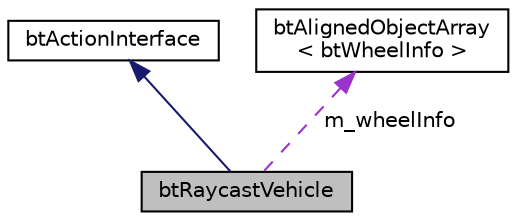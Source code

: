digraph "btRaycastVehicle"
{
  edge [fontname="Helvetica",fontsize="10",labelfontname="Helvetica",labelfontsize="10"];
  node [fontname="Helvetica",fontsize="10",shape=record];
  Node1 [label="btRaycastVehicle",height=0.2,width=0.4,color="black", fillcolor="grey75", style="filled", fontcolor="black"];
  Node2 -> Node1 [dir="back",color="midnightblue",fontsize="10",style="solid"];
  Node2 [label="btActionInterface",height=0.2,width=0.4,color="black", fillcolor="white", style="filled",URL="$classbt_action_interface.html",tooltip="Basic interface to allow actions such as vehicles and characters to be updated inside a btDynamicsWor..."];
  Node3 -> Node1 [dir="back",color="darkorchid3",fontsize="10",style="dashed",label=" m_wheelInfo" ];
  Node3 [label="btAlignedObjectArray\l\< btWheelInfo \>",height=0.2,width=0.4,color="black", fillcolor="white", style="filled",URL="$classbt_aligned_object_array.html"];
}
